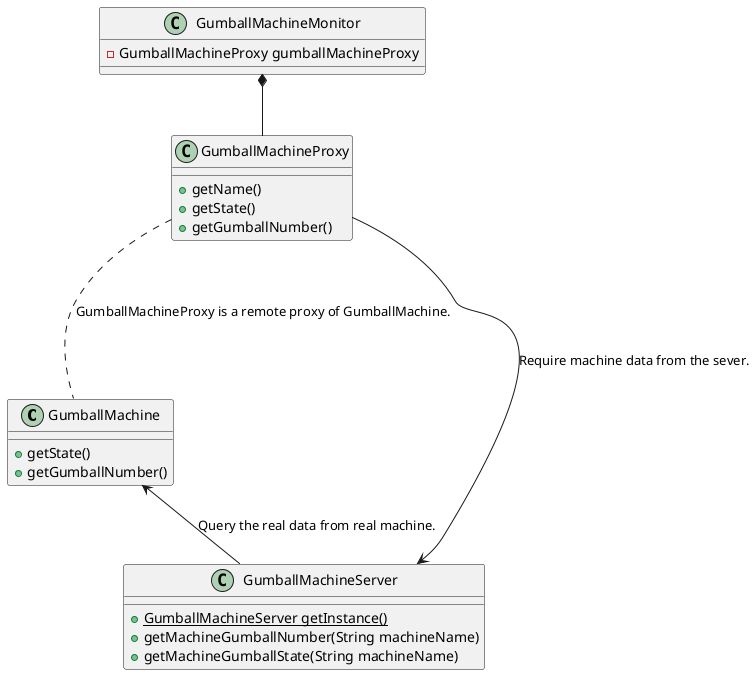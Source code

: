 @startuml ProxyPattern

class GumballMachine {
    +getState()
    +getGumballNumber()
}

class GumballMachineProxy {
    +getName()
    +getState()
    +getGumballNumber()
}

class GumballMachineServer {
    +{static}GumballMachineServer getInstance()
    +getMachineGumballNumber(String machineName)
    +getMachineGumballState(String machineName)
}

GumballMachineProxy --> GumballMachineServer : Require machine data from the sever.
GumballMachine <-- GumballMachineServer : Query the real data from real machine.
GumballMachineProxy ... GumballMachine : GumballMachineProxy is a remote proxy of GumballMachine.

class GumballMachineMonitor {
    -GumballMachineProxy gumballMachineProxy
}
GumballMachineMonitor *== GumballMachineProxy

@enduml